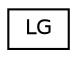 digraph "Graphical Class Hierarchy"
{
 // LATEX_PDF_SIZE
  edge [fontname="Helvetica",fontsize="10",labelfontname="Helvetica",labelfontsize="10"];
  node [fontname="Helvetica",fontsize="10",shape=record];
  rankdir="LR";
  Node0 [label="LG",height=0.2,width=0.4,color="black", fillcolor="white", style="filled",URL="$struct_l_g.html",tooltip=" "];
}
